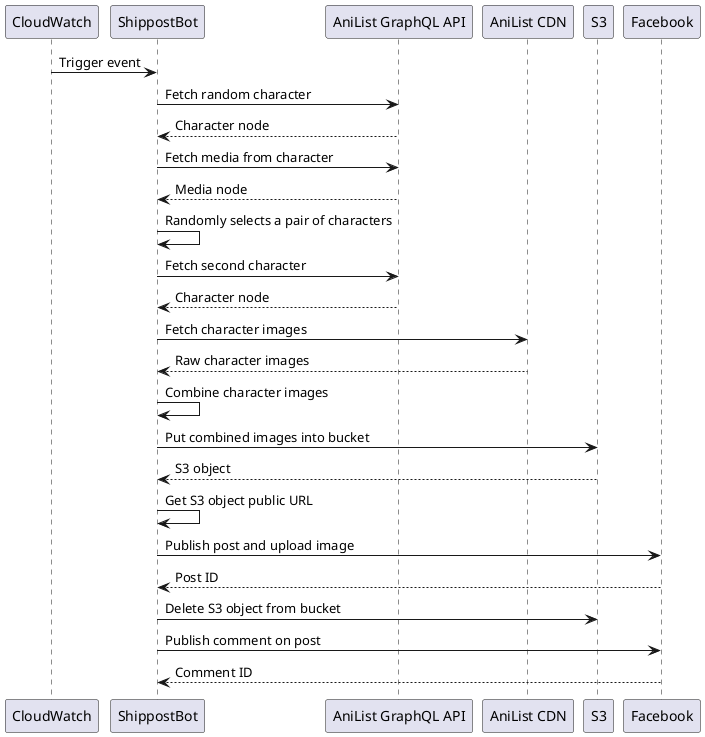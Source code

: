 @startuml ShippostBot
CloudWatch -> ShippostBot: Trigger event
ShippostBot -> "AniList GraphQL API": Fetch random character
ShippostBot <-- "AniList GraphQL API": Character node
ShippostBot -> "AniList GraphQL API": Fetch media from character
ShippostBot <-- "AniList GraphQL API": Media node
ShippostBot -> ShippostBot: Randomly selects a pair of characters
ShippostBot -> "AniList GraphQL API": Fetch second character
ShippostBot <-- "AniList GraphQL API": Character node
ShippostBot -> "AniList CDN": Fetch character images
ShippostBot <-- "AniList CDN": Raw character images
ShippostBot -> ShippostBot: Combine character images
ShippostBot -> S3: Put combined images into bucket
ShippostBot <-- S3: S3 object
ShippostBot -> ShippostBot: Get S3 object public URL
ShippostBot -> Facebook: Publish post and upload image
ShippostBot <-- Facebook: Post ID
ShippostBot -> S3: Delete S3 object from bucket
ShippostBot -> Facebook: Publish comment on post
ShippostBot <-- Facebook: Comment ID
@enduml
